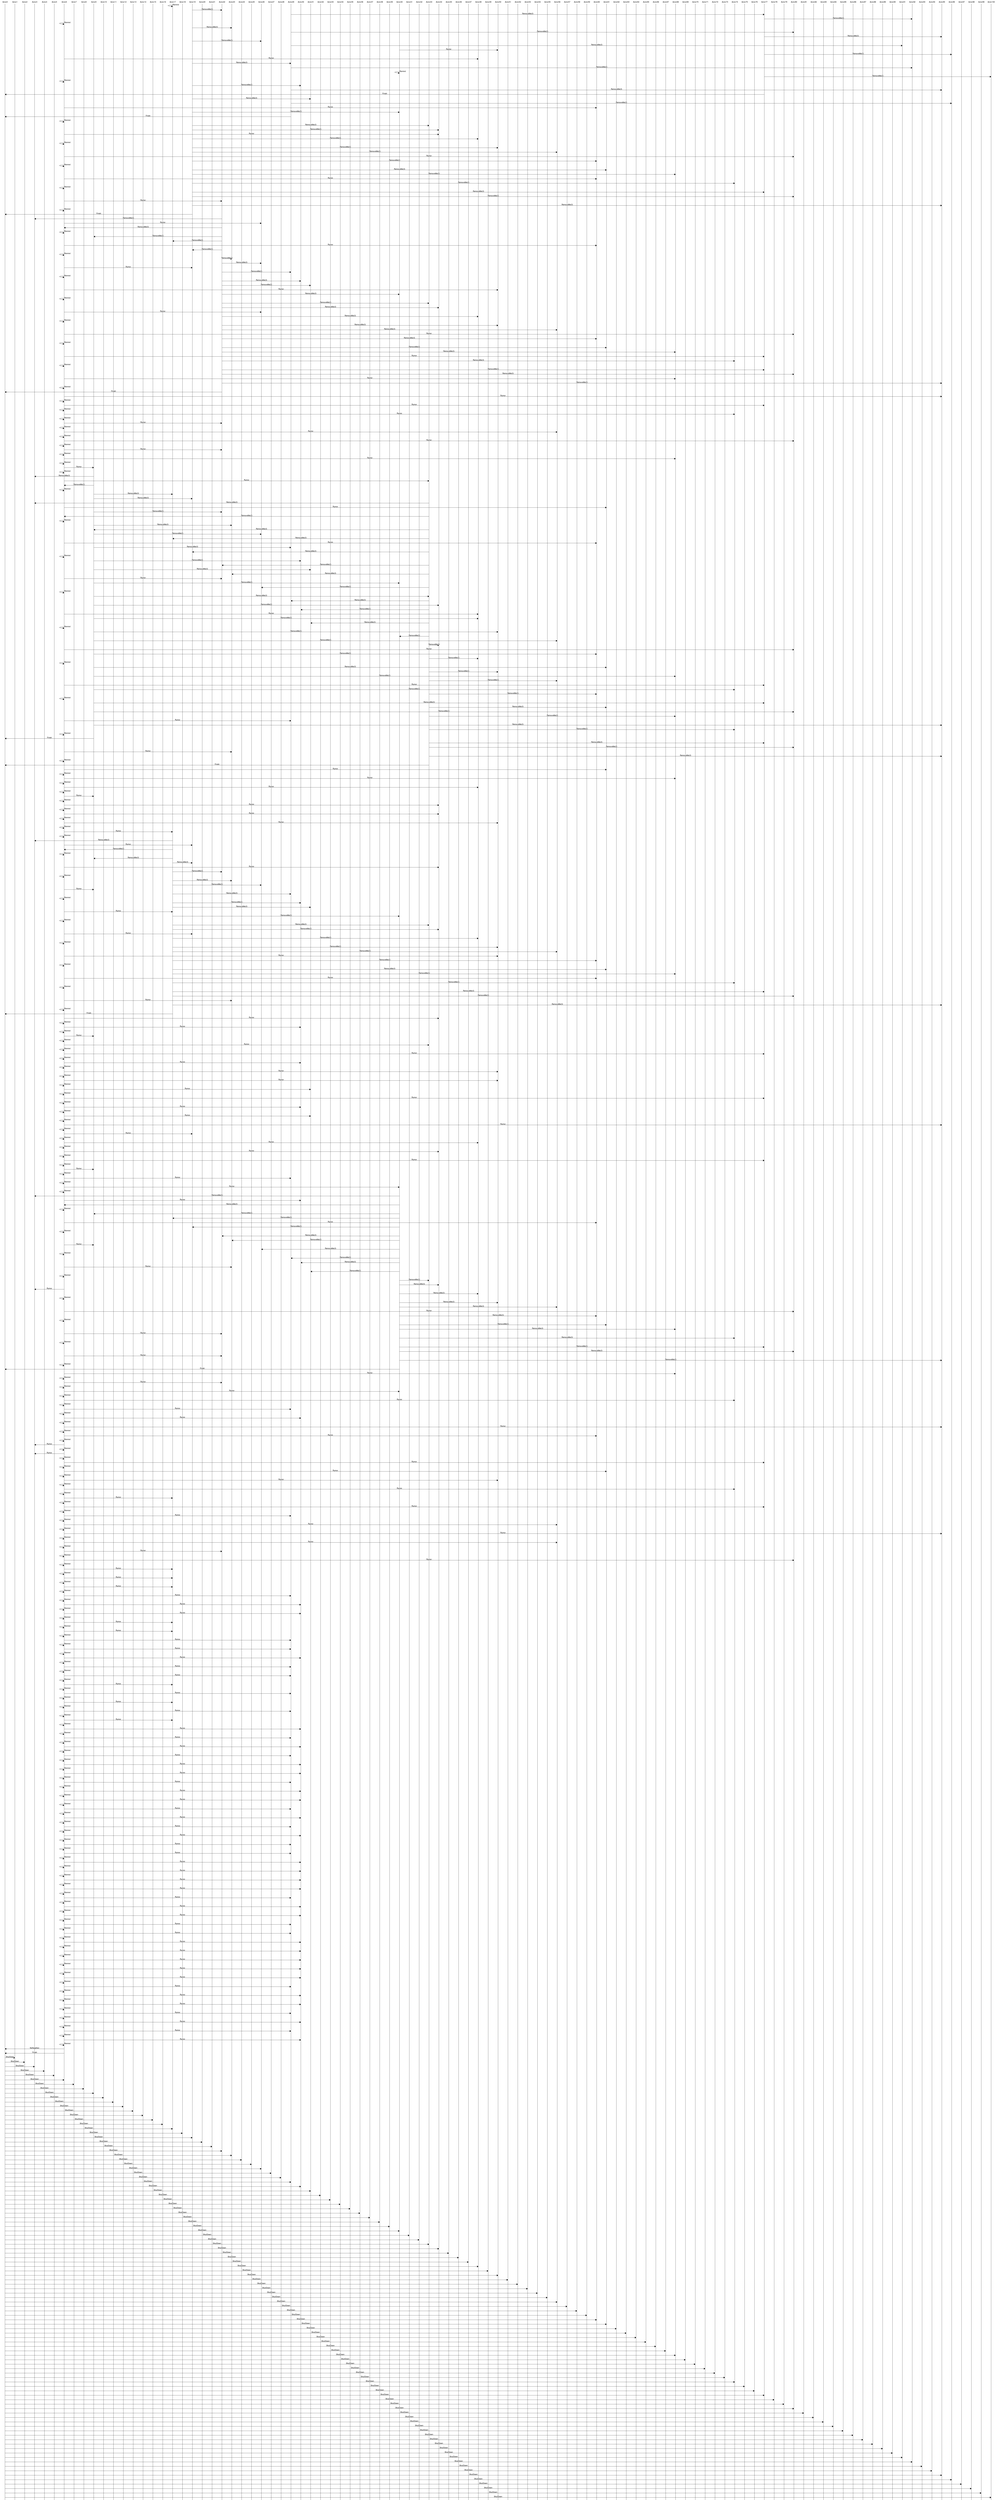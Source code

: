 msc{

Actor0,Actor1,Actor2,Actor3,Actor4,Actor5,Actor6,Actor7,Actor8,Actor9,Actor10,Actor11,Actor12,Actor13,Actor14,Actor15,Actor16,Actor17,Actor18,Actor19,Actor20,Actor21,Actor22,Actor23,Actor24,Actor25,Actor26,Actor27,Actor28,Actor29,Actor30,Actor31,Actor32,Actor33,Actor34,Actor35,Actor36,Actor37,Actor38,Actor39,Actor40,Actor41,Actor42,Actor43,Actor44,Actor45,Actor46,Actor47,Actor48,Actor49,Actor50,Actor51,Actor52,Actor53,Actor54,Actor55,Actor56,Actor57,Actor58,Actor59,Actor60,Actor61,Actor62,Actor63,Actor64,Actor65,Actor66,Actor67,Actor68,Actor69,Actor70,Actor71,Actor72,Actor73,Actor74,Actor75,Actor76,Actor77,Actor78,Actor79,Actor80,Actor81,Actor82,Actor83,Actor84,Actor85,Actor86,Actor87,Actor88,Actor89,Actor90,Actor91,Actor92,Actor93,Actor94,Actor95,Actor96,Actor97,Actor98,Actor99,Actor100;
 Actor17 => Actor17 [label="Remind"];
 Actor19 => Actor22 [label="RemoveMe(G"];
 Actor29 => Actor77 [label="RemoveMe(G"];
 Actor77 => Actor92 [label="RemoveMe(G"];
 Actor6 => Actor6 [label="Remind"];
 Actor19 => Actor23 [label="RemoveMe(G"];
 Actor29 => Actor80 [label="RemoveMe(G"];
 Actor77 => Actor95 [label="RemoveMe(G"];
 Actor19 => Actor26 [label="RemoveMe(G"];
 Actor29 => Actor91 [label="RemoveMe(G"];
 Actor40 => Actor50 [label="Rumor"];
 Actor77 => Actor96 [label="RemoveMe(G"];
 Actor6 => Actor48 [label="Rumor"];
 Actor19 => Actor29 [label="RemoveMe(G"];
 Actor29 => Actor92 [label="RemoveMe(G"];
 Actor40 => Actor40 [label="Remind"];
 Actor77 => Actor100 [label="RemoveMe(G"];
 Actor6 => Actor6 [label="Remind"];
 Actor19 => Actor30 [label="RemoveMe(G"];
 Actor29 => Actor95 [label="RemoveMe(G"];
 Actor77 => Actor0 [label="Finish"];
 Actor19 => Actor31 [label="RemoveMe(G"];
 Actor29 => Actor96 [label="RemoveMe(G"];
 Actor6 => Actor60 [label="Rumor"];
 Actor19 => Actor40 [label="RemoveMe(G"];
 Actor29 => Actor0 [label="Finish"];
 Actor6 => Actor6 [label="Remind"];
 Actor19 => Actor43 [label="RemoveMe(G"];
 Actor19 => Actor44 [label="RemoveMe(G"];
 Actor6 => Actor44 [label="Rumor"];
 Actor19 => Actor48 [label="RemoveMe(G"];
 Actor6 => Actor6 [label="Remind"];
 Actor19 => Actor50 [label="RemoveMe(G"];
 Actor19 => Actor56 [label="RemoveMe(G"];
 Actor6 => Actor80 [label="Rumor"];
 Actor19 => Actor60 [label="RemoveMe(G"];
 Actor6 => Actor6 [label="Remind"];
 Actor19 => Actor61 [label="RemoveMe(G"];
 Actor19 => Actor68 [label="RemoveMe(G"];
 Actor6 => Actor60 [label="Rumor"];
 Actor19 => Actor74 [label="RemoveMe(G"];
 Actor6 => Actor6 [label="Remind"];
 Actor19 => Actor77 [label="RemoveMe(G"];
 Actor19 => Actor80 [label="RemoveMe(G"];
 Actor6 => Actor22 [label="Rumor"];
 Actor19 => Actor95 [label="RemoveMe(G"];
 Actor6 => Actor6 [label="Remind"];
 Actor19 => Actor0 [label="Finish"];
 Actor22 => Actor3 [label="RemoveMe(G"];
 Actor6 => Actor26 [label="Rumor"];
 Actor22 => Actor6 [label="RemoveMe(G"];
 Actor6 => Actor6 [label="Remind"];
 Actor22 => Actor9 [label="RemoveMe(G"];
 Actor22 => Actor17 [label="RemoveMe(G"];
 Actor6 => Actor60 [label="Rumor"];
 Actor22 => Actor19 [label="RemoveMe(G"];
 Actor6 => Actor6 [label="Remind"];
 Actor22 => Actor23 [label="RemoveMe(G"];
 Actor22 => Actor26 [label="RemoveMe(G"];
 Actor6 => Actor19 [label="Rumor"];
 Actor22 => Actor29 [label="RemoveMe(G"];
 Actor6 => Actor6 [label="Remind"];
 Actor22 => Actor30 [label="RemoveMe(G"];
 Actor22 => Actor31 [label="RemoveMe(G"];
 Actor6 => Actor50 [label="Rumor"];
 Actor22 => Actor40 [label="RemoveMe(G"];
 Actor6 => Actor6 [label="Remind"];
 Actor22 => Actor43 [label="RemoveMe(G"];
 Actor22 => Actor44 [label="RemoveMe(G"];
 Actor6 => Actor26 [label="Rumor"];
 Actor22 => Actor48 [label="RemoveMe(G"];
 Actor6 => Actor6 [label="Remind"];
 Actor22 => Actor50 [label="RemoveMe(G"];
 Actor22 => Actor56 [label="RemoveMe(G"];
 Actor6 => Actor80 [label="Rumor"];
 Actor22 => Actor60 [label="RemoveMe(G"];
 Actor6 => Actor6 [label="Remind"];
 Actor22 => Actor61 [label="RemoveMe(G"];
 Actor22 => Actor68 [label="RemoveMe(G"];
 Actor6 => Actor77 [label="Rumor"];
 Actor22 => Actor74 [label="RemoveMe(G"];
 Actor6 => Actor6 [label="Remind"];
 Actor22 => Actor77 [label="RemoveMe(G"];
 Actor22 => Actor80 [label="RemoveMe(G"];
 Actor6 => Actor68 [label="Rumor"];
 Actor22 => Actor95 [label="RemoveMe(G"];
 Actor6 => Actor6 [label="Remind"];
 Actor22 => Actor0 [label="Finish"];
 Actor6 => Actor95 [label="Rumor"];
 Actor6 => Actor6 [label="Remind"];
 Actor6 => Actor77 [label="Rumor"];
 Actor6 => Actor6 [label="Remind"];
 Actor6 => Actor74 [label="Rumor"];
 Actor6 => Actor6 [label="Remind"];
 Actor6 => Actor22 [label="Rumor"];
 Actor6 => Actor6 [label="Remind"];
 Actor6 => Actor56 [label="Rumor"];
 Actor6 => Actor6 [label="Remind"];
 Actor6 => Actor80 [label="Rumor"];
 Actor6 => Actor6 [label="Remind"];
 Actor6 => Actor22 [label="Rumor"];
 Actor6 => Actor6 [label="Remind"];
 Actor6 => Actor68 [label="Rumor"];
 Actor6 => Actor6 [label="Remind"];
 Actor6 => Actor9 [label="Rumor"];
 Actor6 => Actor6 [label="Remind"];
 Actor9 => Actor3 [label="RemoveMe(G"];
 Actor6 => Actor43 [label="Rumor"];
 Actor9 => Actor6 [label="RemoveMe(G"];
 Actor6 => Actor6 [label="Remind"];
 Actor9 => Actor17 [label="RemoveMe(G"];
 Actor9 => Actor19 [label="RemoveMe(G"];
 Actor43 => Actor3 [label="RemoveMe(G"];
 Actor6 => Actor61 [label="Rumor"];
 Actor9 => Actor22 [label="RemoveMe(G"];
 Actor43 => Actor6 [label="RemoveMe(G"];
 Actor6 => Actor6 [label="Remind"];
 Actor9 => Actor23 [label="RemoveMe(G"];
 Actor43 => Actor9 [label="RemoveMe(G"];
 Actor9 => Actor26 [label="RemoveMe(G"];
 Actor43 => Actor17 [label="RemoveMe(G"];
 Actor6 => Actor60 [label="Rumor"];
 Actor9 => Actor29 [label="RemoveMe(G"];
 Actor43 => Actor19 [label="RemoveMe(G"];
 Actor6 => Actor6 [label="Remind"];
 Actor9 => Actor30 [label="RemoveMe(G"];
 Actor43 => Actor22 [label="RemoveMe(G"];
 Actor9 => Actor31 [label="RemoveMe(G"];
 Actor43 => Actor23 [label="RemoveMe(G"];
 Actor6 => Actor22 [label="Rumor"];
 Actor9 => Actor40 [label="RemoveMe(G"];
 Actor43 => Actor26 [label="RemoveMe(G"];
 Actor6 => Actor6 [label="Remind"];
 Actor9 => Actor43 [label="RemoveMe(G"];
 Actor43 => Actor29 [label="RemoveMe(G"];
 Actor9 => Actor44 [label="RemoveMe(G"];
 Actor43 => Actor30 [label="RemoveMe(G"];
 Actor6 => Actor48 [label="Rumor"];
 Actor9 => Actor48 [label="RemoveMe(G"];
 Actor43 => Actor31 [label="RemoveMe(G"];
 Actor6 => Actor6 [label="Remind"];
 Actor9 => Actor50 [label="RemoveMe(G"];
 Actor43 => Actor40 [label="RemoveMe(G"];
 Actor9 => Actor56 [label="RemoveMe(G"];
 Actor43 => Actor44 [label="RemoveMe(G"];
 Actor6 => Actor80 [label="Rumor"];
 Actor9 => Actor60 [label="RemoveMe(G"];
 Actor43 => Actor48 [label="RemoveMe(G"];
 Actor6 => Actor6 [label="Remind"];
 Actor9 => Actor61 [label="RemoveMe(G"];
 Actor43 => Actor50 [label="RemoveMe(G"];
 Actor9 => Actor68 [label="RemoveMe(G"];
 Actor43 => Actor56 [label="RemoveMe(G"];
 Actor6 => Actor77 [label="Rumor"];
 Actor9 => Actor74 [label="RemoveMe(G"];
 Actor43 => Actor60 [label="RemoveMe(G"];
 Actor6 => Actor6 [label="Remind"];
 Actor9 => Actor77 [label="RemoveMe(G"];
 Actor43 => Actor61 [label="RemoveMe(G"];
 Actor9 => Actor80 [label="RemoveMe(G"];
 Actor43 => Actor68 [label="RemoveMe(G"];
 Actor6 => Actor29 [label="Rumor"];
 Actor9 => Actor95 [label="RemoveMe(G"];
 Actor43 => Actor74 [label="RemoveMe(G"];
 Actor6 => Actor6 [label="Remind"];
 Actor9 => Actor0 [label="Finish"];
 Actor43 => Actor77 [label="RemoveMe(G"];
 Actor43 => Actor80 [label="RemoveMe(G"];
 Actor6 => Actor23 [label="Rumor"];
 Actor43 => Actor95 [label="RemoveMe(G"];
 Actor6 => Actor6 [label="Remind"];
 Actor43 => Actor0 [label="Finish"];
 Actor6 => Actor61 [label="Rumor"];
 Actor6 => Actor6 [label="Remind"];
 Actor6 => Actor68 [label="Rumor"];
 Actor6 => Actor6 [label="Remind"];
 Actor6 => Actor48 [label="Rumor"];
 Actor6 => Actor6 [label="Remind"];
 Actor6 => Actor9 [label="Rumor"];
 Actor6 => Actor6 [label="Remind"];
 Actor6 => Actor44 [label="Rumor"];
 Actor6 => Actor6 [label="Remind"];
 Actor6 => Actor44 [label="Rumor"];
 Actor6 => Actor6 [label="Remind"];
 Actor6 => Actor50 [label="Rumor"];
 Actor6 => Actor6 [label="Remind"];
 Actor6 => Actor17 [label="Rumor"];
 Actor6 => Actor6 [label="Remind"];
 Actor17 => Actor3 [label="RemoveMe(G"];
 Actor6 => Actor19 [label="Rumor"];
 Actor17 => Actor6 [label="RemoveMe(G"];
 Actor6 => Actor6 [label="Remind"];
 Actor17 => Actor9 [label="RemoveMe(G"];
 Actor17 => Actor19 [label="RemoveMe(G"];
 Actor6 => Actor44 [label="Rumor"];
 Actor17 => Actor22 [label="RemoveMe(G"];
 Actor6 => Actor6 [label="Remind"];
 Actor17 => Actor23 [label="RemoveMe(G"];
 Actor17 => Actor26 [label="RemoveMe(G"];
 Actor6 => Actor9 [label="Rumor"];
 Actor17 => Actor29 [label="RemoveMe(G"];
 Actor6 => Actor6 [label="Remind"];
 Actor17 => Actor30 [label="RemoveMe(G"];
 Actor17 => Actor31 [label="RemoveMe(G"];
 Actor6 => Actor17 [label="Rumor"];
 Actor17 => Actor40 [label="RemoveMe(G"];
 Actor6 => Actor6 [label="Remind"];
 Actor17 => Actor43 [label="RemoveMe(G"];
 Actor17 => Actor44 [label="RemoveMe(G"];
 Actor6 => Actor19 [label="Rumor"];
 Actor17 => Actor48 [label="RemoveMe(G"];
 Actor6 => Actor6 [label="Remind"];
 Actor17 => Actor50 [label="RemoveMe(G"];
 Actor17 => Actor56 [label="RemoveMe(G"];
 Actor6 => Actor50 [label="Rumor"];
 Actor17 => Actor60 [label="RemoveMe(G"];
 Actor6 => Actor6 [label="Remind"];
 Actor17 => Actor61 [label="RemoveMe(G"];
 Actor17 => Actor68 [label="RemoveMe(G"];
 Actor6 => Actor60 [label="Rumor"];
 Actor17 => Actor74 [label="RemoveMe(G"];
 Actor6 => Actor6 [label="Remind"];
 Actor17 => Actor77 [label="RemoveMe(G"];
 Actor17 => Actor80 [label="RemoveMe(G"];
 Actor6 => Actor23 [label="Rumor"];
 Actor17 => Actor95 [label="RemoveMe(G"];
 Actor6 => Actor6 [label="Remind"];
 Actor17 => Actor0 [label="Finish"];
 Actor6 => Actor44 [label="Rumor"];
 Actor6 => Actor6 [label="Remind"];
 Actor6 => Actor30 [label="Rumor"];
 Actor6 => Actor6 [label="Remind"];
 Actor6 => Actor9 [label="Rumor"];
 Actor6 => Actor6 [label="Remind"];
 Actor6 => Actor43 [label="Rumor"];
 Actor6 => Actor6 [label="Remind"];
 Actor6 => Actor77 [label="Rumor"];
 Actor6 => Actor6 [label="Remind"];
 Actor6 => Actor30 [label="Rumor"];
 Actor6 => Actor6 [label="Remind"];
 Actor6 => Actor50 [label="Rumor"];
 Actor6 => Actor6 [label="Remind"];
 Actor6 => Actor50 [label="Rumor"];
 Actor6 => Actor6 [label="Remind"];
 Actor6 => Actor31 [label="Rumor"];
 Actor6 => Actor6 [label="Remind"];
 Actor6 => Actor77 [label="Rumor"];
 Actor6 => Actor6 [label="Remind"];
 Actor6 => Actor30 [label="Rumor"];
 Actor6 => Actor6 [label="Remind"];
 Actor6 => Actor31 [label="Rumor"];
 Actor6 => Actor6 [label="Remind"];
 Actor6 => Actor95 [label="Rumor"];
 Actor6 => Actor6 [label="Remind"];
 Actor6 => Actor19 [label="Rumor"];
 Actor6 => Actor6 [label="Remind"];
 Actor6 => Actor48 [label="Rumor"];
 Actor6 => Actor6 [label="Remind"];
 Actor6 => Actor44 [label="Rumor"];
 Actor6 => Actor6 [label="Remind"];
 Actor6 => Actor77 [label="Rumor"];
 Actor6 => Actor6 [label="Remind"];
 Actor6 => Actor9 [label="Rumor"];
 Actor6 => Actor6 [label="Remind"];
 Actor6 => Actor29 [label="Rumor"];
 Actor6 => Actor6 [label="Remind"];
 Actor6 => Actor40 [label="Rumor"];
 Actor6 => Actor6 [label="Remind"];
 Actor40 => Actor3 [label="RemoveMe(G"];
 Actor6 => Actor30 [label="Rumor"];
 Actor40 => Actor6 [label="RemoveMe(G"];
 Actor6 => Actor6 [label="Remind"];
 Actor40 => Actor9 [label="RemoveMe(G"];
 Actor40 => Actor17 [label="RemoveMe(G"];
 Actor6 => Actor60 [label="Rumor"];
 Actor40 => Actor19 [label="RemoveMe(G"];
 Actor6 => Actor6 [label="Remind"];
 Actor40 => Actor22 [label="RemoveMe(G"];
 Actor40 => Actor23 [label="RemoveMe(G"];
 Actor6 => Actor9 [label="Rumor"];
 Actor40 => Actor26 [label="RemoveMe(G"];
 Actor6 => Actor6 [label="Remind"];
 Actor40 => Actor29 [label="RemoveMe(G"];
 Actor40 => Actor30 [label="RemoveMe(G"];
 Actor6 => Actor23 [label="Rumor"];
 Actor40 => Actor31 [label="RemoveMe(G"];
 Actor6 => Actor6 [label="Remind"];
 Actor40 => Actor43 [label="RemoveMe(G"];
 Actor40 => Actor44 [label="RemoveMe(G"];
 Actor6 => Actor3 [label="Rumor"];
 Actor40 => Actor48 [label="RemoveMe(G"];
 Actor6 => Actor6 [label="Remind"];
 Actor40 => Actor50 [label="RemoveMe(G"];
 Actor40 => Actor56 [label="RemoveMe(G"];
 Actor6 => Actor80 [label="Rumor"];
 Actor40 => Actor60 [label="RemoveMe(G"];
 Actor6 => Actor6 [label="Remind"];
 Actor40 => Actor61 [label="RemoveMe(G"];
 Actor40 => Actor68 [label="RemoveMe(G"];
 Actor6 => Actor22 [label="Rumor"];
 Actor40 => Actor74 [label="RemoveMe(G"];
 Actor6 => Actor6 [label="Remind"];
 Actor40 => Actor77 [label="RemoveMe(G"];
 Actor40 => Actor80 [label="RemoveMe(G"];
 Actor6 => Actor22 [label="Rumor"];
 Actor40 => Actor95 [label="RemoveMe(G"];
 Actor6 => Actor6 [label="Remind"];
 Actor40 => Actor0 [label="Finish"];
 Actor6 => Actor68 [label="Rumor"];
 Actor6 => Actor6 [label="Remind"];
 Actor6 => Actor22 [label="Rumor"];
 Actor6 => Actor6 [label="Remind"];
 Actor6 => Actor40 [label="Rumor"];
 Actor6 => Actor6 [label="Remind"];
 Actor6 => Actor74 [label="Rumor"];
 Actor6 => Actor6 [label="Remind"];
 Actor6 => Actor29 [label="Rumor"];
 Actor6 => Actor6 [label="Remind"];
 Actor6 => Actor30 [label="Rumor"];
 Actor6 => Actor6 [label="Remind"];
 Actor6 => Actor95 [label="Rumor"];
 Actor6 => Actor6 [label="Remind"];
 Actor6 => Actor60 [label="Rumor"];
 Actor6 => Actor6 [label="Remind"];
 Actor6 => Actor3 [label="Rumor"];
 Actor6 => Actor6 [label="Remind"];
 Actor6 => Actor3 [label="Rumor"];
 Actor6 => Actor6 [label="Remind"];
 Actor6 => Actor77 [label="Rumor"];
 Actor6 => Actor6 [label="Remind"];
 Actor6 => Actor61 [label="Rumor"];
 Actor6 => Actor6 [label="Remind"];
 Actor6 => Actor50 [label="Rumor"];
 Actor6 => Actor6 [label="Remind"];
 Actor6 => Actor74 [label="Rumor"];
 Actor6 => Actor6 [label="Remind"];
 Actor6 => Actor17 [label="Rumor"];
 Actor6 => Actor6 [label="Remind"];
 Actor6 => Actor77 [label="Rumor"];
 Actor6 => Actor6 [label="Remind"];
 Actor6 => Actor29 [label="Rumor"];
 Actor6 => Actor6 [label="Remind"];
 Actor6 => Actor56 [label="Rumor"];
 Actor6 => Actor6 [label="Remind"];
 Actor6 => Actor95 [label="Rumor"];
 Actor6 => Actor6 [label="Remind"];
 Actor6 => Actor56 [label="Rumor"];
 Actor6 => Actor6 [label="Remind"];
 Actor6 => Actor22 [label="Rumor"];
 Actor6 => Actor6 [label="Remind"];
 Actor6 => Actor80 [label="Rumor"];
 Actor6 => Actor6 [label="Remind"];
 Actor6 => Actor17 [label="Rumor"];
 Actor6 => Actor6 [label="Remind"];
 Actor6 => Actor17 [label="Rumor"];
 Actor6 => Actor6 [label="Remind"];
 Actor6 => Actor17 [label="Rumor"];
 Actor6 => Actor6 [label="Remind"];
 Actor6 => Actor29 [label="Rumor"];
 Actor6 => Actor6 [label="Remind"];
 Actor6 => Actor30 [label="Rumor"];
 Actor6 => Actor6 [label="Remind"];
 Actor6 => Actor30 [label="Rumor"];
 Actor6 => Actor6 [label="Remind"];
 Actor6 => Actor17 [label="Rumor"];
 Actor6 => Actor6 [label="Remind"];
 Actor6 => Actor17 [label="Rumor"];
 Actor6 => Actor6 [label="Remind"];
 Actor6 => Actor29 [label="Rumor"];
 Actor6 => Actor6 [label="Remind"];
 Actor6 => Actor29 [label="Rumor"];
 Actor6 => Actor6 [label="Remind"];
 Actor6 => Actor30 [label="Rumor"];
 Actor6 => Actor6 [label="Remind"];
 Actor6 => Actor29 [label="Rumor"];
 Actor6 => Actor6 [label="Remind"];
 Actor6 => Actor29 [label="Rumor"];
 Actor6 => Actor6 [label="Remind"];
 Actor6 => Actor17 [label="Rumor"];
 Actor6 => Actor6 [label="Remind"];
 Actor6 => Actor29 [label="Rumor"];
 Actor6 => Actor6 [label="Remind"];
 Actor6 => Actor17 [label="Rumor"];
 Actor6 => Actor6 [label="Remind"];
 Actor6 => Actor29 [label="Rumor"];
 Actor6 => Actor6 [label="Remind"];
 Actor6 => Actor17 [label="Rumor"];
 Actor6 => Actor6 [label="Remind"];
 Actor6 => Actor30 [label="Rumor"];
 Actor6 => Actor6 [label="Remind"];
 Actor6 => Actor29 [label="Rumor"];
 Actor6 => Actor6 [label="Remind"];
 Actor6 => Actor30 [label="Rumor"];
 Actor6 => Actor6 [label="Remind"];
 Actor6 => Actor29 [label="Rumor"];
 Actor6 => Actor6 [label="Remind"];
 Actor6 => Actor30 [label="Rumor"];
 Actor6 => Actor6 [label="Remind"];
 Actor6 => Actor30 [label="Rumor"];
 Actor6 => Actor6 [label="Remind"];
 Actor6 => Actor29 [label="Rumor"];
 Actor6 => Actor6 [label="Remind"];
 Actor6 => Actor30 [label="Rumor"];
 Actor6 => Actor6 [label="Remind"];
 Actor6 => Actor30 [label="Rumor"];
 Actor6 => Actor6 [label="Remind"];
 Actor6 => Actor29 [label="Rumor"];
 Actor6 => Actor6 [label="Remind"];
 Actor6 => Actor30 [label="Rumor"];
 Actor6 => Actor6 [label="Remind"];
 Actor6 => Actor29 [label="Rumor"];
 Actor6 => Actor6 [label="Remind"];
 Actor6 => Actor30 [label="Rumor"];
 Actor6 => Actor6 [label="Remind"];
 Actor6 => Actor29 [label="Rumor"];
 Actor6 => Actor6 [label="Remind"];
 Actor6 => Actor29 [label="Rumor"];
 Actor6 => Actor6 [label="Remind"];
 Actor6 => Actor30 [label="Rumor"];
 Actor6 => Actor6 [label="Remind"];
 Actor6 => Actor30 [label="Rumor"];
 Actor6 => Actor6 [label="Remind"];
 Actor6 => Actor30 [label="Rumor"];
 Actor6 => Actor6 [label="Remind"];
 Actor6 => Actor30 [label="Rumor"];
 Actor6 => Actor6 [label="Remind"];
 Actor6 => Actor29 [label="Rumor"];
 Actor6 => Actor6 [label="Remind"];
 Actor6 => Actor30 [label="Rumor"];
 Actor6 => Actor6 [label="Remind"];
 Actor6 => Actor30 [label="Rumor"];
 Actor6 => Actor6 [label="Remind"];
 Actor6 => Actor29 [label="Rumor"];
 Actor6 => Actor6 [label="Remind"];
 Actor6 => Actor29 [label="Rumor"];
 Actor6 => Actor6 [label="Remind"];
 Actor6 => Actor30 [label="Rumor"];
 Actor6 => Actor6 [label="Remind"];
 Actor6 => Actor30 [label="Rumor"];
 Actor6 => Actor6 [label="Remind"];
 Actor6 => Actor30 [label="Rumor"];
 Actor6 => Actor6 [label="Remind"];
 Actor6 => Actor30 [label="Rumor"];
 Actor6 => Actor6 [label="Remind"];
 Actor6 => Actor30 [label="Rumor"];
 Actor6 => Actor6 [label="Remind"];
 Actor6 => Actor29 [label="Rumor"];
 Actor6 => Actor6 [label="Remind"];
 Actor6 => Actor30 [label="Rumor"];
 Actor6 => Actor6 [label="Remind"];
 Actor6 => Actor30 [label="Rumor"];
 Actor6 => Actor6 [label="Remind"];
 Actor6 => Actor29 [label="Rumor"];
 Actor6 => Actor6 [label="Remind"];
 Actor6 => Actor30 [label="Rumor"];
 Actor6 => Actor6 [label="Remind"];
 Actor6 => Actor29 [label="Rumor"];
 Actor6 => Actor6 [label="Remind"];
 Actor6 => Actor30 [label="Rumor"];
 Actor6 => Actor6 [label="Remind"];
 Actor6 => Actor0 [label="NoNeighbor"];
 Actor6 => Actor0 [label="Finish"];
 Actor0 => Actor1 [label="ShutDown"];
 Actor0 => Actor2 [label="ShutDown"];
 Actor0 => Actor3 [label="ShutDown"];
 Actor0 => Actor4 [label="ShutDown"];
 Actor0 => Actor5 [label="ShutDown"];
 Actor0 => Actor6 [label="ShutDown"];
 Actor0 => Actor7 [label="ShutDown"];
 Actor0 => Actor8 [label="ShutDown"];
 Actor0 => Actor9 [label="ShutDown"];
 Actor0 => Actor10 [label="ShutDown"];
 Actor0 => Actor11 [label="ShutDown"];
 Actor0 => Actor12 [label="ShutDown"];
 Actor0 => Actor13 [label="ShutDown"];
 Actor0 => Actor14 [label="ShutDown"];
 Actor0 => Actor15 [label="ShutDown"];
 Actor0 => Actor16 [label="ShutDown"];
 Actor0 => Actor17 [label="ShutDown"];
 Actor0 => Actor18 [label="ShutDown"];
 Actor0 => Actor19 [label="ShutDown"];
 Actor0 => Actor20 [label="ShutDown"];
 Actor0 => Actor21 [label="ShutDown"];
 Actor0 => Actor22 [label="ShutDown"];
 Actor0 => Actor23 [label="ShutDown"];
 Actor0 => Actor24 [label="ShutDown"];
 Actor0 => Actor25 [label="ShutDown"];
 Actor0 => Actor26 [label="ShutDown"];
 Actor0 => Actor27 [label="ShutDown"];
 Actor0 => Actor28 [label="ShutDown"];
 Actor0 => Actor29 [label="ShutDown"];
 Actor0 => Actor30 [label="ShutDown"];
 Actor0 => Actor31 [label="ShutDown"];
 Actor0 => Actor32 [label="ShutDown"];
 Actor0 => Actor33 [label="ShutDown"];
 Actor0 => Actor34 [label="ShutDown"];
 Actor0 => Actor35 [label="ShutDown"];
 Actor0 => Actor36 [label="ShutDown"];
 Actor0 => Actor37 [label="ShutDown"];
 Actor0 => Actor38 [label="ShutDown"];
 Actor0 => Actor39 [label="ShutDown"];
 Actor0 => Actor40 [label="ShutDown"];
 Actor0 => Actor41 [label="ShutDown"];
 Actor0 => Actor42 [label="ShutDown"];
 Actor0 => Actor43 [label="ShutDown"];
 Actor0 => Actor44 [label="ShutDown"];
 Actor0 => Actor45 [label="ShutDown"];
 Actor0 => Actor46 [label="ShutDown"];
 Actor0 => Actor47 [label="ShutDown"];
 Actor0 => Actor48 [label="ShutDown"];
 Actor0 => Actor49 [label="ShutDown"];
 Actor0 => Actor50 [label="ShutDown"];
 Actor0 => Actor51 [label="ShutDown"];
 Actor0 => Actor52 [label="ShutDown"];
 Actor0 => Actor53 [label="ShutDown"];
 Actor0 => Actor54 [label="ShutDown"];
 Actor0 => Actor55 [label="ShutDown"];
 Actor0 => Actor56 [label="ShutDown"];
 Actor0 => Actor57 [label="ShutDown"];
 Actor0 => Actor58 [label="ShutDown"];
 Actor0 => Actor59 [label="ShutDown"];
 Actor0 => Actor60 [label="ShutDown"];
 Actor0 => Actor61 [label="ShutDown"];
 Actor0 => Actor62 [label="ShutDown"];
 Actor0 => Actor63 [label="ShutDown"];
 Actor0 => Actor64 [label="ShutDown"];
 Actor0 => Actor65 [label="ShutDown"];
 Actor0 => Actor66 [label="ShutDown"];
 Actor0 => Actor67 [label="ShutDown"];
 Actor0 => Actor68 [label="ShutDown"];
 Actor0 => Actor69 [label="ShutDown"];
 Actor0 => Actor70 [label="ShutDown"];
 Actor0 => Actor71 [label="ShutDown"];
 Actor0 => Actor72 [label="ShutDown"];
 Actor0 => Actor73 [label="ShutDown"];
 Actor0 => Actor74 [label="ShutDown"];
 Actor0 => Actor75 [label="ShutDown"];
 Actor0 => Actor76 [label="ShutDown"];
 Actor0 => Actor77 [label="ShutDown"];
 Actor0 => Actor78 [label="ShutDown"];
 Actor0 => Actor79 [label="ShutDown"];
 Actor0 => Actor80 [label="ShutDown"];
 Actor0 => Actor81 [label="ShutDown"];
 Actor0 => Actor82 [label="ShutDown"];
 Actor0 => Actor83 [label="ShutDown"];
 Actor0 => Actor84 [label="ShutDown"];
 Actor0 => Actor85 [label="ShutDown"];
 Actor0 => Actor86 [label="ShutDown"];
 Actor0 => Actor87 [label="ShutDown"];
 Actor0 => Actor88 [label="ShutDown"];
 Actor0 => Actor89 [label="ShutDown"];
 Actor0 => Actor90 [label="ShutDown"];
 Actor0 => Actor91 [label="ShutDown"];
 Actor0 => Actor92 [label="ShutDown"];
 Actor0 => Actor93 [label="ShutDown"];
 Actor0 => Actor94 [label="ShutDown"];
 Actor0 => Actor95 [label="ShutDown"];
 Actor0 => Actor96 [label="ShutDown"];
 Actor0 => Actor97 [label="ShutDown"];
 Actor0 => Actor98 [label="ShutDown"];
 Actor0 => Actor99 [label="ShutDown"];
 Actor0 => Actor100 [label="ShutDown"];
}